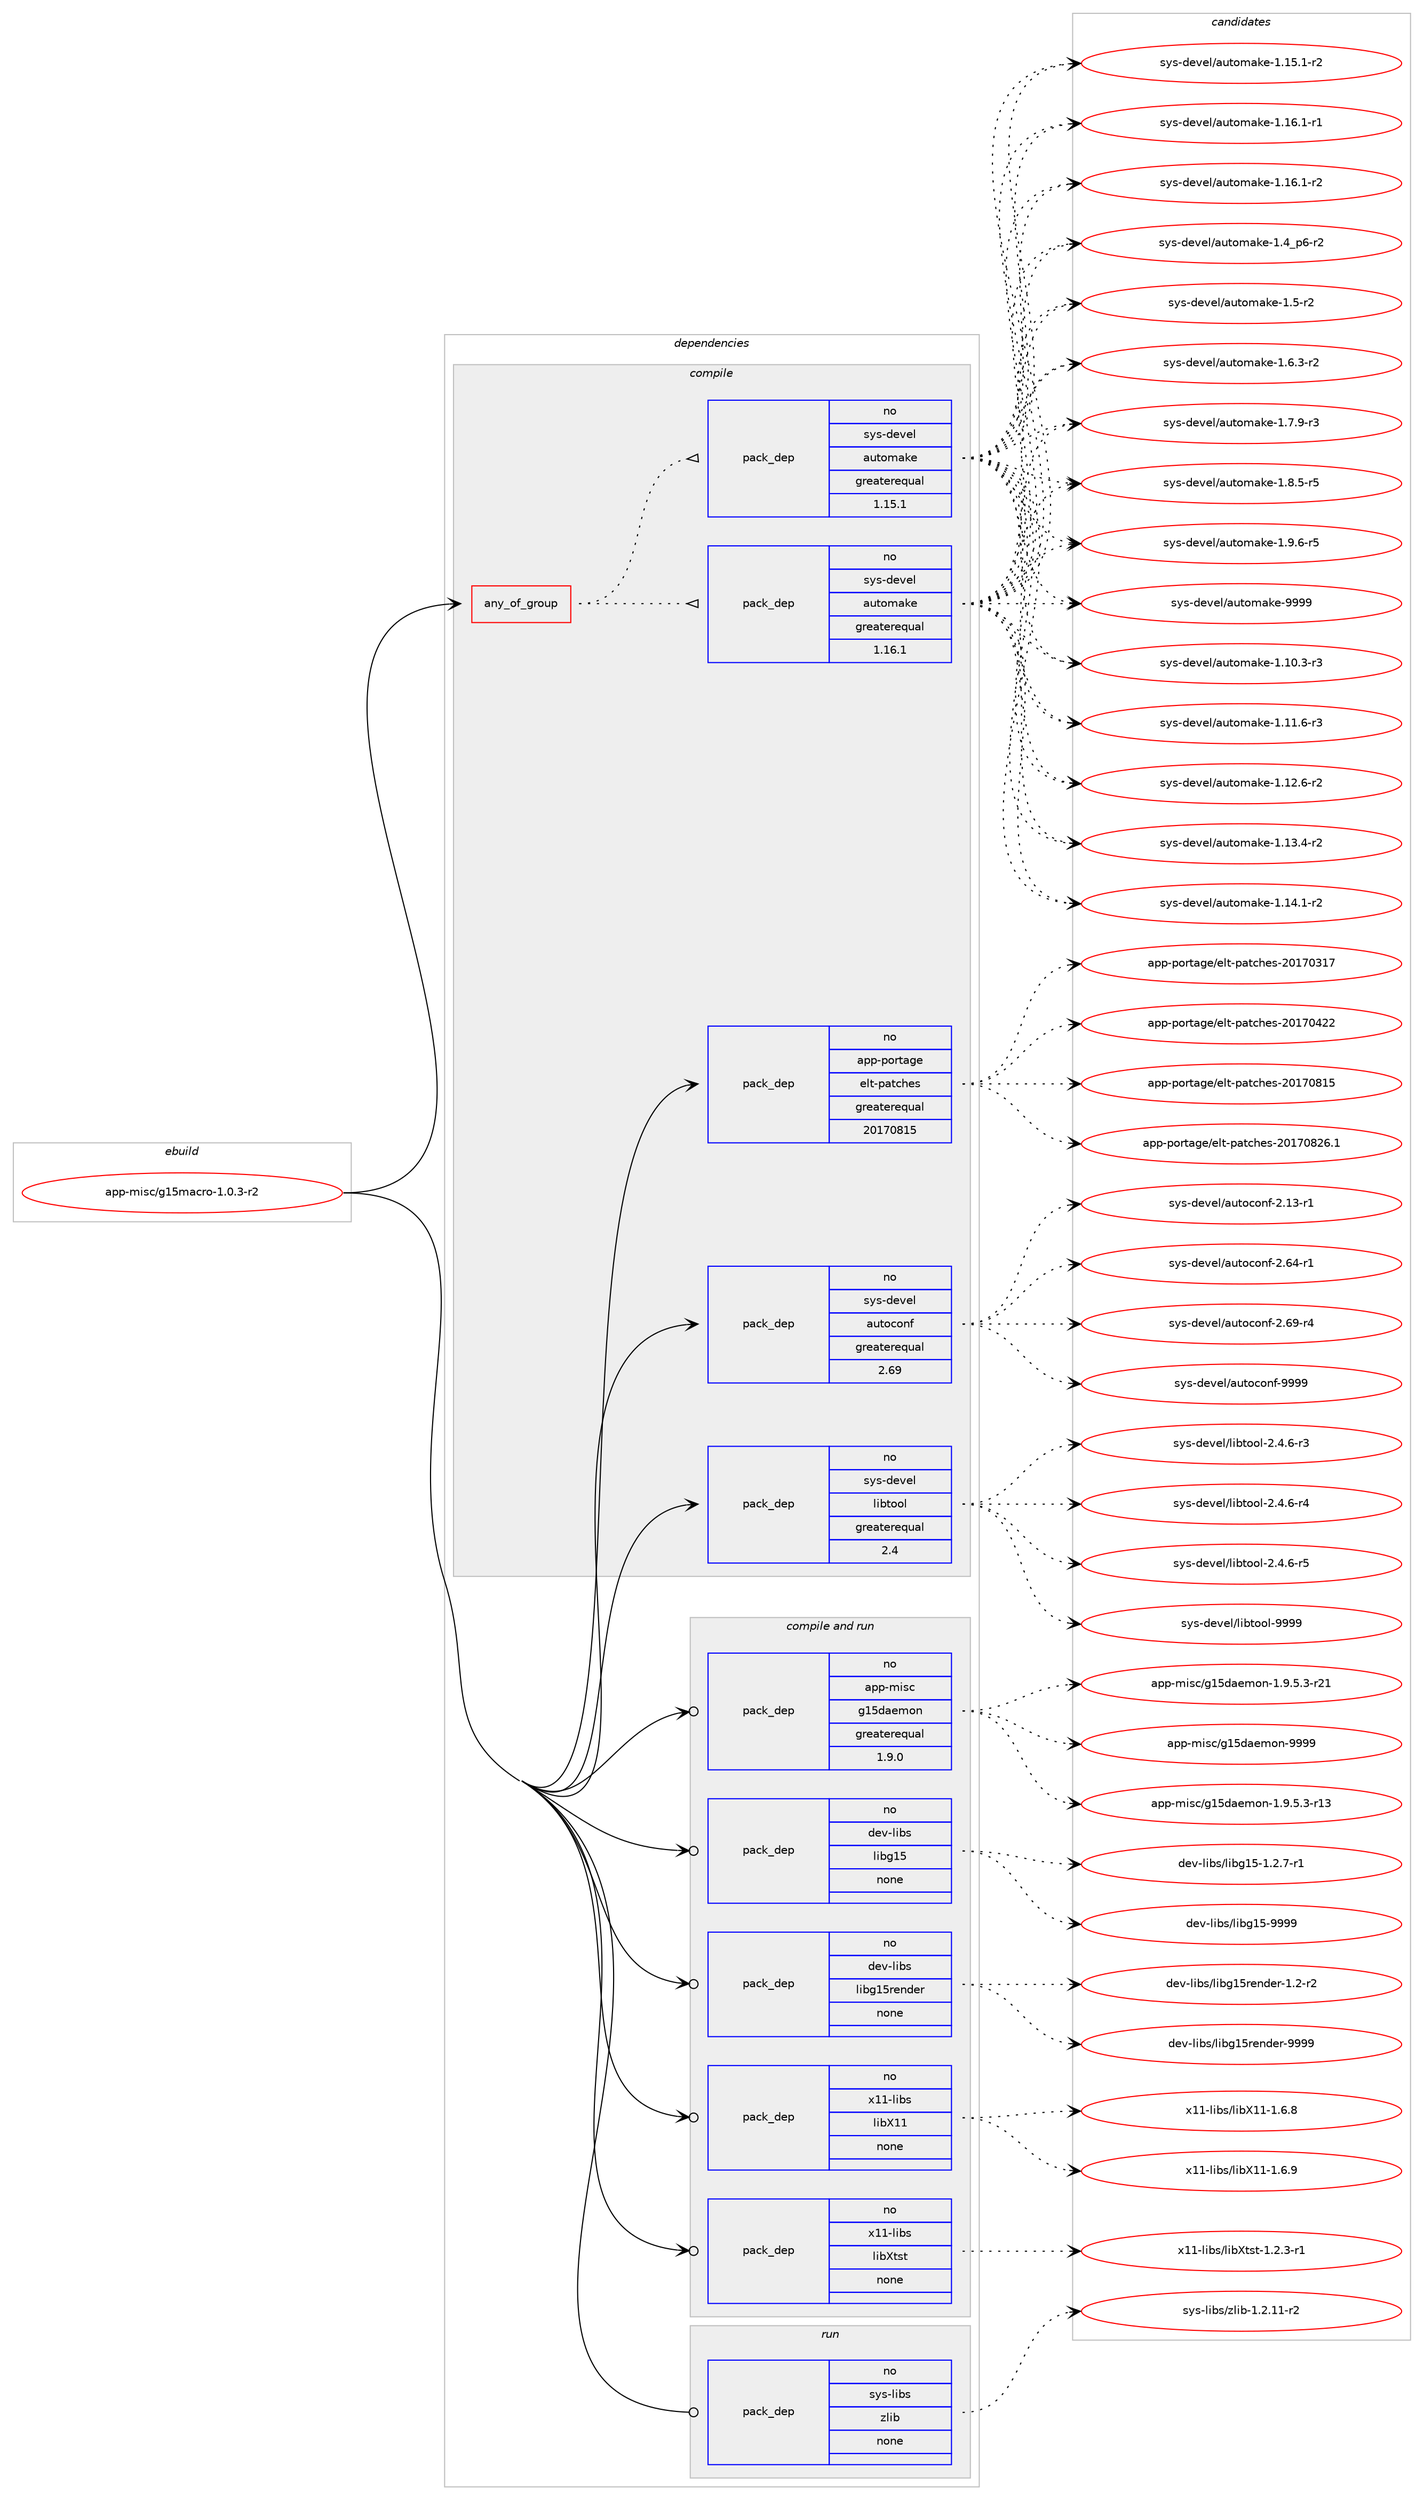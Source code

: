 digraph prolog {

# *************
# Graph options
# *************

newrank=true;
concentrate=true;
compound=true;
graph [rankdir=LR,fontname=Helvetica,fontsize=10,ranksep=1.5];#, ranksep=2.5, nodesep=0.2];
edge  [arrowhead=vee];
node  [fontname=Helvetica,fontsize=10];

# **********
# The ebuild
# **********

subgraph cluster_leftcol {
color=gray;
rank=same;
label=<<i>ebuild</i>>;
id [label="app-misc/g15macro-1.0.3-r2", color=red, width=4, href="../app-misc/g15macro-1.0.3-r2.svg"];
}

# ****************
# The dependencies
# ****************

subgraph cluster_midcol {
color=gray;
label=<<i>dependencies</i>>;
subgraph cluster_compile {
fillcolor="#eeeeee";
style=filled;
label=<<i>compile</i>>;
subgraph any8683 {
dependency498350 [label=<<TABLE BORDER="0" CELLBORDER="1" CELLSPACING="0" CELLPADDING="4"><TR><TD CELLPADDING="10">any_of_group</TD></TR></TABLE>>, shape=none, color=red];subgraph pack370343 {
dependency498351 [label=<<TABLE BORDER="0" CELLBORDER="1" CELLSPACING="0" CELLPADDING="4" WIDTH="220"><TR><TD ROWSPAN="6" CELLPADDING="30">pack_dep</TD></TR><TR><TD WIDTH="110">no</TD></TR><TR><TD>sys-devel</TD></TR><TR><TD>automake</TD></TR><TR><TD>greaterequal</TD></TR><TR><TD>1.16.1</TD></TR></TABLE>>, shape=none, color=blue];
}
dependency498350:e -> dependency498351:w [weight=20,style="dotted",arrowhead="oinv"];
subgraph pack370344 {
dependency498352 [label=<<TABLE BORDER="0" CELLBORDER="1" CELLSPACING="0" CELLPADDING="4" WIDTH="220"><TR><TD ROWSPAN="6" CELLPADDING="30">pack_dep</TD></TR><TR><TD WIDTH="110">no</TD></TR><TR><TD>sys-devel</TD></TR><TR><TD>automake</TD></TR><TR><TD>greaterequal</TD></TR><TR><TD>1.15.1</TD></TR></TABLE>>, shape=none, color=blue];
}
dependency498350:e -> dependency498352:w [weight=20,style="dotted",arrowhead="oinv"];
}
id:e -> dependency498350:w [weight=20,style="solid",arrowhead="vee"];
subgraph pack370345 {
dependency498353 [label=<<TABLE BORDER="0" CELLBORDER="1" CELLSPACING="0" CELLPADDING="4" WIDTH="220"><TR><TD ROWSPAN="6" CELLPADDING="30">pack_dep</TD></TR><TR><TD WIDTH="110">no</TD></TR><TR><TD>app-portage</TD></TR><TR><TD>elt-patches</TD></TR><TR><TD>greaterequal</TD></TR><TR><TD>20170815</TD></TR></TABLE>>, shape=none, color=blue];
}
id:e -> dependency498353:w [weight=20,style="solid",arrowhead="vee"];
subgraph pack370346 {
dependency498354 [label=<<TABLE BORDER="0" CELLBORDER="1" CELLSPACING="0" CELLPADDING="4" WIDTH="220"><TR><TD ROWSPAN="6" CELLPADDING="30">pack_dep</TD></TR><TR><TD WIDTH="110">no</TD></TR><TR><TD>sys-devel</TD></TR><TR><TD>autoconf</TD></TR><TR><TD>greaterequal</TD></TR><TR><TD>2.69</TD></TR></TABLE>>, shape=none, color=blue];
}
id:e -> dependency498354:w [weight=20,style="solid",arrowhead="vee"];
subgraph pack370347 {
dependency498355 [label=<<TABLE BORDER="0" CELLBORDER="1" CELLSPACING="0" CELLPADDING="4" WIDTH="220"><TR><TD ROWSPAN="6" CELLPADDING="30">pack_dep</TD></TR><TR><TD WIDTH="110">no</TD></TR><TR><TD>sys-devel</TD></TR><TR><TD>libtool</TD></TR><TR><TD>greaterequal</TD></TR><TR><TD>2.4</TD></TR></TABLE>>, shape=none, color=blue];
}
id:e -> dependency498355:w [weight=20,style="solid",arrowhead="vee"];
}
subgraph cluster_compileandrun {
fillcolor="#eeeeee";
style=filled;
label=<<i>compile and run</i>>;
subgraph pack370348 {
dependency498356 [label=<<TABLE BORDER="0" CELLBORDER="1" CELLSPACING="0" CELLPADDING="4" WIDTH="220"><TR><TD ROWSPAN="6" CELLPADDING="30">pack_dep</TD></TR><TR><TD WIDTH="110">no</TD></TR><TR><TD>app-misc</TD></TR><TR><TD>g15daemon</TD></TR><TR><TD>greaterequal</TD></TR><TR><TD>1.9.0</TD></TR></TABLE>>, shape=none, color=blue];
}
id:e -> dependency498356:w [weight=20,style="solid",arrowhead="odotvee"];
subgraph pack370349 {
dependency498357 [label=<<TABLE BORDER="0" CELLBORDER="1" CELLSPACING="0" CELLPADDING="4" WIDTH="220"><TR><TD ROWSPAN="6" CELLPADDING="30">pack_dep</TD></TR><TR><TD WIDTH="110">no</TD></TR><TR><TD>dev-libs</TD></TR><TR><TD>libg15</TD></TR><TR><TD>none</TD></TR><TR><TD></TD></TR></TABLE>>, shape=none, color=blue];
}
id:e -> dependency498357:w [weight=20,style="solid",arrowhead="odotvee"];
subgraph pack370350 {
dependency498358 [label=<<TABLE BORDER="0" CELLBORDER="1" CELLSPACING="0" CELLPADDING="4" WIDTH="220"><TR><TD ROWSPAN="6" CELLPADDING="30">pack_dep</TD></TR><TR><TD WIDTH="110">no</TD></TR><TR><TD>dev-libs</TD></TR><TR><TD>libg15render</TD></TR><TR><TD>none</TD></TR><TR><TD></TD></TR></TABLE>>, shape=none, color=blue];
}
id:e -> dependency498358:w [weight=20,style="solid",arrowhead="odotvee"];
subgraph pack370351 {
dependency498359 [label=<<TABLE BORDER="0" CELLBORDER="1" CELLSPACING="0" CELLPADDING="4" WIDTH="220"><TR><TD ROWSPAN="6" CELLPADDING="30">pack_dep</TD></TR><TR><TD WIDTH="110">no</TD></TR><TR><TD>x11-libs</TD></TR><TR><TD>libX11</TD></TR><TR><TD>none</TD></TR><TR><TD></TD></TR></TABLE>>, shape=none, color=blue];
}
id:e -> dependency498359:w [weight=20,style="solid",arrowhead="odotvee"];
subgraph pack370352 {
dependency498360 [label=<<TABLE BORDER="0" CELLBORDER="1" CELLSPACING="0" CELLPADDING="4" WIDTH="220"><TR><TD ROWSPAN="6" CELLPADDING="30">pack_dep</TD></TR><TR><TD WIDTH="110">no</TD></TR><TR><TD>x11-libs</TD></TR><TR><TD>libXtst</TD></TR><TR><TD>none</TD></TR><TR><TD></TD></TR></TABLE>>, shape=none, color=blue];
}
id:e -> dependency498360:w [weight=20,style="solid",arrowhead="odotvee"];
}
subgraph cluster_run {
fillcolor="#eeeeee";
style=filled;
label=<<i>run</i>>;
subgraph pack370353 {
dependency498361 [label=<<TABLE BORDER="0" CELLBORDER="1" CELLSPACING="0" CELLPADDING="4" WIDTH="220"><TR><TD ROWSPAN="6" CELLPADDING="30">pack_dep</TD></TR><TR><TD WIDTH="110">no</TD></TR><TR><TD>sys-libs</TD></TR><TR><TD>zlib</TD></TR><TR><TD>none</TD></TR><TR><TD></TD></TR></TABLE>>, shape=none, color=blue];
}
id:e -> dependency498361:w [weight=20,style="solid",arrowhead="odot"];
}
}

# **************
# The candidates
# **************

subgraph cluster_choices {
rank=same;
color=gray;
label=<<i>candidates</i>>;

subgraph choice370343 {
color=black;
nodesep=1;
choice11512111545100101118101108479711711611110997107101454946494846514511451 [label="sys-devel/automake-1.10.3-r3", color=red, width=4,href="../sys-devel/automake-1.10.3-r3.svg"];
choice11512111545100101118101108479711711611110997107101454946494946544511451 [label="sys-devel/automake-1.11.6-r3", color=red, width=4,href="../sys-devel/automake-1.11.6-r3.svg"];
choice11512111545100101118101108479711711611110997107101454946495046544511450 [label="sys-devel/automake-1.12.6-r2", color=red, width=4,href="../sys-devel/automake-1.12.6-r2.svg"];
choice11512111545100101118101108479711711611110997107101454946495146524511450 [label="sys-devel/automake-1.13.4-r2", color=red, width=4,href="../sys-devel/automake-1.13.4-r2.svg"];
choice11512111545100101118101108479711711611110997107101454946495246494511450 [label="sys-devel/automake-1.14.1-r2", color=red, width=4,href="../sys-devel/automake-1.14.1-r2.svg"];
choice11512111545100101118101108479711711611110997107101454946495346494511450 [label="sys-devel/automake-1.15.1-r2", color=red, width=4,href="../sys-devel/automake-1.15.1-r2.svg"];
choice11512111545100101118101108479711711611110997107101454946495446494511449 [label="sys-devel/automake-1.16.1-r1", color=red, width=4,href="../sys-devel/automake-1.16.1-r1.svg"];
choice11512111545100101118101108479711711611110997107101454946495446494511450 [label="sys-devel/automake-1.16.1-r2", color=red, width=4,href="../sys-devel/automake-1.16.1-r2.svg"];
choice115121115451001011181011084797117116111109971071014549465295112544511450 [label="sys-devel/automake-1.4_p6-r2", color=red, width=4,href="../sys-devel/automake-1.4_p6-r2.svg"];
choice11512111545100101118101108479711711611110997107101454946534511450 [label="sys-devel/automake-1.5-r2", color=red, width=4,href="../sys-devel/automake-1.5-r2.svg"];
choice115121115451001011181011084797117116111109971071014549465446514511450 [label="sys-devel/automake-1.6.3-r2", color=red, width=4,href="../sys-devel/automake-1.6.3-r2.svg"];
choice115121115451001011181011084797117116111109971071014549465546574511451 [label="sys-devel/automake-1.7.9-r3", color=red, width=4,href="../sys-devel/automake-1.7.9-r3.svg"];
choice115121115451001011181011084797117116111109971071014549465646534511453 [label="sys-devel/automake-1.8.5-r5", color=red, width=4,href="../sys-devel/automake-1.8.5-r5.svg"];
choice115121115451001011181011084797117116111109971071014549465746544511453 [label="sys-devel/automake-1.9.6-r5", color=red, width=4,href="../sys-devel/automake-1.9.6-r5.svg"];
choice115121115451001011181011084797117116111109971071014557575757 [label="sys-devel/automake-9999", color=red, width=4,href="../sys-devel/automake-9999.svg"];
dependency498351:e -> choice11512111545100101118101108479711711611110997107101454946494846514511451:w [style=dotted,weight="100"];
dependency498351:e -> choice11512111545100101118101108479711711611110997107101454946494946544511451:w [style=dotted,weight="100"];
dependency498351:e -> choice11512111545100101118101108479711711611110997107101454946495046544511450:w [style=dotted,weight="100"];
dependency498351:e -> choice11512111545100101118101108479711711611110997107101454946495146524511450:w [style=dotted,weight="100"];
dependency498351:e -> choice11512111545100101118101108479711711611110997107101454946495246494511450:w [style=dotted,weight="100"];
dependency498351:e -> choice11512111545100101118101108479711711611110997107101454946495346494511450:w [style=dotted,weight="100"];
dependency498351:e -> choice11512111545100101118101108479711711611110997107101454946495446494511449:w [style=dotted,weight="100"];
dependency498351:e -> choice11512111545100101118101108479711711611110997107101454946495446494511450:w [style=dotted,weight="100"];
dependency498351:e -> choice115121115451001011181011084797117116111109971071014549465295112544511450:w [style=dotted,weight="100"];
dependency498351:e -> choice11512111545100101118101108479711711611110997107101454946534511450:w [style=dotted,weight="100"];
dependency498351:e -> choice115121115451001011181011084797117116111109971071014549465446514511450:w [style=dotted,weight="100"];
dependency498351:e -> choice115121115451001011181011084797117116111109971071014549465546574511451:w [style=dotted,weight="100"];
dependency498351:e -> choice115121115451001011181011084797117116111109971071014549465646534511453:w [style=dotted,weight="100"];
dependency498351:e -> choice115121115451001011181011084797117116111109971071014549465746544511453:w [style=dotted,weight="100"];
dependency498351:e -> choice115121115451001011181011084797117116111109971071014557575757:w [style=dotted,weight="100"];
}
subgraph choice370344 {
color=black;
nodesep=1;
choice11512111545100101118101108479711711611110997107101454946494846514511451 [label="sys-devel/automake-1.10.3-r3", color=red, width=4,href="../sys-devel/automake-1.10.3-r3.svg"];
choice11512111545100101118101108479711711611110997107101454946494946544511451 [label="sys-devel/automake-1.11.6-r3", color=red, width=4,href="../sys-devel/automake-1.11.6-r3.svg"];
choice11512111545100101118101108479711711611110997107101454946495046544511450 [label="sys-devel/automake-1.12.6-r2", color=red, width=4,href="../sys-devel/automake-1.12.6-r2.svg"];
choice11512111545100101118101108479711711611110997107101454946495146524511450 [label="sys-devel/automake-1.13.4-r2", color=red, width=4,href="../sys-devel/automake-1.13.4-r2.svg"];
choice11512111545100101118101108479711711611110997107101454946495246494511450 [label="sys-devel/automake-1.14.1-r2", color=red, width=4,href="../sys-devel/automake-1.14.1-r2.svg"];
choice11512111545100101118101108479711711611110997107101454946495346494511450 [label="sys-devel/automake-1.15.1-r2", color=red, width=4,href="../sys-devel/automake-1.15.1-r2.svg"];
choice11512111545100101118101108479711711611110997107101454946495446494511449 [label="sys-devel/automake-1.16.1-r1", color=red, width=4,href="../sys-devel/automake-1.16.1-r1.svg"];
choice11512111545100101118101108479711711611110997107101454946495446494511450 [label="sys-devel/automake-1.16.1-r2", color=red, width=4,href="../sys-devel/automake-1.16.1-r2.svg"];
choice115121115451001011181011084797117116111109971071014549465295112544511450 [label="sys-devel/automake-1.4_p6-r2", color=red, width=4,href="../sys-devel/automake-1.4_p6-r2.svg"];
choice11512111545100101118101108479711711611110997107101454946534511450 [label="sys-devel/automake-1.5-r2", color=red, width=4,href="../sys-devel/automake-1.5-r2.svg"];
choice115121115451001011181011084797117116111109971071014549465446514511450 [label="sys-devel/automake-1.6.3-r2", color=red, width=4,href="../sys-devel/automake-1.6.3-r2.svg"];
choice115121115451001011181011084797117116111109971071014549465546574511451 [label="sys-devel/automake-1.7.9-r3", color=red, width=4,href="../sys-devel/automake-1.7.9-r3.svg"];
choice115121115451001011181011084797117116111109971071014549465646534511453 [label="sys-devel/automake-1.8.5-r5", color=red, width=4,href="../sys-devel/automake-1.8.5-r5.svg"];
choice115121115451001011181011084797117116111109971071014549465746544511453 [label="sys-devel/automake-1.9.6-r5", color=red, width=4,href="../sys-devel/automake-1.9.6-r5.svg"];
choice115121115451001011181011084797117116111109971071014557575757 [label="sys-devel/automake-9999", color=red, width=4,href="../sys-devel/automake-9999.svg"];
dependency498352:e -> choice11512111545100101118101108479711711611110997107101454946494846514511451:w [style=dotted,weight="100"];
dependency498352:e -> choice11512111545100101118101108479711711611110997107101454946494946544511451:w [style=dotted,weight="100"];
dependency498352:e -> choice11512111545100101118101108479711711611110997107101454946495046544511450:w [style=dotted,weight="100"];
dependency498352:e -> choice11512111545100101118101108479711711611110997107101454946495146524511450:w [style=dotted,weight="100"];
dependency498352:e -> choice11512111545100101118101108479711711611110997107101454946495246494511450:w [style=dotted,weight="100"];
dependency498352:e -> choice11512111545100101118101108479711711611110997107101454946495346494511450:w [style=dotted,weight="100"];
dependency498352:e -> choice11512111545100101118101108479711711611110997107101454946495446494511449:w [style=dotted,weight="100"];
dependency498352:e -> choice11512111545100101118101108479711711611110997107101454946495446494511450:w [style=dotted,weight="100"];
dependency498352:e -> choice115121115451001011181011084797117116111109971071014549465295112544511450:w [style=dotted,weight="100"];
dependency498352:e -> choice11512111545100101118101108479711711611110997107101454946534511450:w [style=dotted,weight="100"];
dependency498352:e -> choice115121115451001011181011084797117116111109971071014549465446514511450:w [style=dotted,weight="100"];
dependency498352:e -> choice115121115451001011181011084797117116111109971071014549465546574511451:w [style=dotted,weight="100"];
dependency498352:e -> choice115121115451001011181011084797117116111109971071014549465646534511453:w [style=dotted,weight="100"];
dependency498352:e -> choice115121115451001011181011084797117116111109971071014549465746544511453:w [style=dotted,weight="100"];
dependency498352:e -> choice115121115451001011181011084797117116111109971071014557575757:w [style=dotted,weight="100"];
}
subgraph choice370345 {
color=black;
nodesep=1;
choice97112112451121111141169710310147101108116451129711699104101115455048495548514955 [label="app-portage/elt-patches-20170317", color=red, width=4,href="../app-portage/elt-patches-20170317.svg"];
choice97112112451121111141169710310147101108116451129711699104101115455048495548525050 [label="app-portage/elt-patches-20170422", color=red, width=4,href="../app-portage/elt-patches-20170422.svg"];
choice97112112451121111141169710310147101108116451129711699104101115455048495548564953 [label="app-portage/elt-patches-20170815", color=red, width=4,href="../app-portage/elt-patches-20170815.svg"];
choice971121124511211111411697103101471011081164511297116991041011154550484955485650544649 [label="app-portage/elt-patches-20170826.1", color=red, width=4,href="../app-portage/elt-patches-20170826.1.svg"];
dependency498353:e -> choice97112112451121111141169710310147101108116451129711699104101115455048495548514955:w [style=dotted,weight="100"];
dependency498353:e -> choice97112112451121111141169710310147101108116451129711699104101115455048495548525050:w [style=dotted,weight="100"];
dependency498353:e -> choice97112112451121111141169710310147101108116451129711699104101115455048495548564953:w [style=dotted,weight="100"];
dependency498353:e -> choice971121124511211111411697103101471011081164511297116991041011154550484955485650544649:w [style=dotted,weight="100"];
}
subgraph choice370346 {
color=black;
nodesep=1;
choice1151211154510010111810110847971171161119911111010245504649514511449 [label="sys-devel/autoconf-2.13-r1", color=red, width=4,href="../sys-devel/autoconf-2.13-r1.svg"];
choice1151211154510010111810110847971171161119911111010245504654524511449 [label="sys-devel/autoconf-2.64-r1", color=red, width=4,href="../sys-devel/autoconf-2.64-r1.svg"];
choice1151211154510010111810110847971171161119911111010245504654574511452 [label="sys-devel/autoconf-2.69-r4", color=red, width=4,href="../sys-devel/autoconf-2.69-r4.svg"];
choice115121115451001011181011084797117116111991111101024557575757 [label="sys-devel/autoconf-9999", color=red, width=4,href="../sys-devel/autoconf-9999.svg"];
dependency498354:e -> choice1151211154510010111810110847971171161119911111010245504649514511449:w [style=dotted,weight="100"];
dependency498354:e -> choice1151211154510010111810110847971171161119911111010245504654524511449:w [style=dotted,weight="100"];
dependency498354:e -> choice1151211154510010111810110847971171161119911111010245504654574511452:w [style=dotted,weight="100"];
dependency498354:e -> choice115121115451001011181011084797117116111991111101024557575757:w [style=dotted,weight="100"];
}
subgraph choice370347 {
color=black;
nodesep=1;
choice1151211154510010111810110847108105981161111111084550465246544511451 [label="sys-devel/libtool-2.4.6-r3", color=red, width=4,href="../sys-devel/libtool-2.4.6-r3.svg"];
choice1151211154510010111810110847108105981161111111084550465246544511452 [label="sys-devel/libtool-2.4.6-r4", color=red, width=4,href="../sys-devel/libtool-2.4.6-r4.svg"];
choice1151211154510010111810110847108105981161111111084550465246544511453 [label="sys-devel/libtool-2.4.6-r5", color=red, width=4,href="../sys-devel/libtool-2.4.6-r5.svg"];
choice1151211154510010111810110847108105981161111111084557575757 [label="sys-devel/libtool-9999", color=red, width=4,href="../sys-devel/libtool-9999.svg"];
dependency498355:e -> choice1151211154510010111810110847108105981161111111084550465246544511451:w [style=dotted,weight="100"];
dependency498355:e -> choice1151211154510010111810110847108105981161111111084550465246544511452:w [style=dotted,weight="100"];
dependency498355:e -> choice1151211154510010111810110847108105981161111111084550465246544511453:w [style=dotted,weight="100"];
dependency498355:e -> choice1151211154510010111810110847108105981161111111084557575757:w [style=dotted,weight="100"];
}
subgraph choice370348 {
color=black;
nodesep=1;
choice971121124510910511599471034953100971011091111104549465746534651451144951 [label="app-misc/g15daemon-1.9.5.3-r13", color=red, width=4,href="../app-misc/g15daemon-1.9.5.3-r13.svg"];
choice971121124510910511599471034953100971011091111104549465746534651451145049 [label="app-misc/g15daemon-1.9.5.3-r21", color=red, width=4,href="../app-misc/g15daemon-1.9.5.3-r21.svg"];
choice971121124510910511599471034953100971011091111104557575757 [label="app-misc/g15daemon-9999", color=red, width=4,href="../app-misc/g15daemon-9999.svg"];
dependency498356:e -> choice971121124510910511599471034953100971011091111104549465746534651451144951:w [style=dotted,weight="100"];
dependency498356:e -> choice971121124510910511599471034953100971011091111104549465746534651451145049:w [style=dotted,weight="100"];
dependency498356:e -> choice971121124510910511599471034953100971011091111104557575757:w [style=dotted,weight="100"];
}
subgraph choice370349 {
color=black;
nodesep=1;
choice1001011184510810598115471081059810349534549465046554511449 [label="dev-libs/libg15-1.2.7-r1", color=red, width=4,href="../dev-libs/libg15-1.2.7-r1.svg"];
choice1001011184510810598115471081059810349534557575757 [label="dev-libs/libg15-9999", color=red, width=4,href="../dev-libs/libg15-9999.svg"];
dependency498357:e -> choice1001011184510810598115471081059810349534549465046554511449:w [style=dotted,weight="100"];
dependency498357:e -> choice1001011184510810598115471081059810349534557575757:w [style=dotted,weight="100"];
}
subgraph choice370350 {
color=black;
nodesep=1;
choice100101118451081059811547108105981034953114101110100101114454946504511450 [label="dev-libs/libg15render-1.2-r2", color=red, width=4,href="../dev-libs/libg15render-1.2-r2.svg"];
choice1001011184510810598115471081059810349531141011101001011144557575757 [label="dev-libs/libg15render-9999", color=red, width=4,href="../dev-libs/libg15render-9999.svg"];
dependency498358:e -> choice100101118451081059811547108105981034953114101110100101114454946504511450:w [style=dotted,weight="100"];
dependency498358:e -> choice1001011184510810598115471081059810349531141011101001011144557575757:w [style=dotted,weight="100"];
}
subgraph choice370351 {
color=black;
nodesep=1;
choice120494945108105981154710810598884949454946544656 [label="x11-libs/libX11-1.6.8", color=red, width=4,href="../x11-libs/libX11-1.6.8.svg"];
choice120494945108105981154710810598884949454946544657 [label="x11-libs/libX11-1.6.9", color=red, width=4,href="../x11-libs/libX11-1.6.9.svg"];
dependency498359:e -> choice120494945108105981154710810598884949454946544656:w [style=dotted,weight="100"];
dependency498359:e -> choice120494945108105981154710810598884949454946544657:w [style=dotted,weight="100"];
}
subgraph choice370352 {
color=black;
nodesep=1;
choice120494945108105981154710810598881161151164549465046514511449 [label="x11-libs/libXtst-1.2.3-r1", color=red, width=4,href="../x11-libs/libXtst-1.2.3-r1.svg"];
dependency498360:e -> choice120494945108105981154710810598881161151164549465046514511449:w [style=dotted,weight="100"];
}
subgraph choice370353 {
color=black;
nodesep=1;
choice11512111545108105981154712210810598454946504649494511450 [label="sys-libs/zlib-1.2.11-r2", color=red, width=4,href="../sys-libs/zlib-1.2.11-r2.svg"];
dependency498361:e -> choice11512111545108105981154712210810598454946504649494511450:w [style=dotted,weight="100"];
}
}

}
